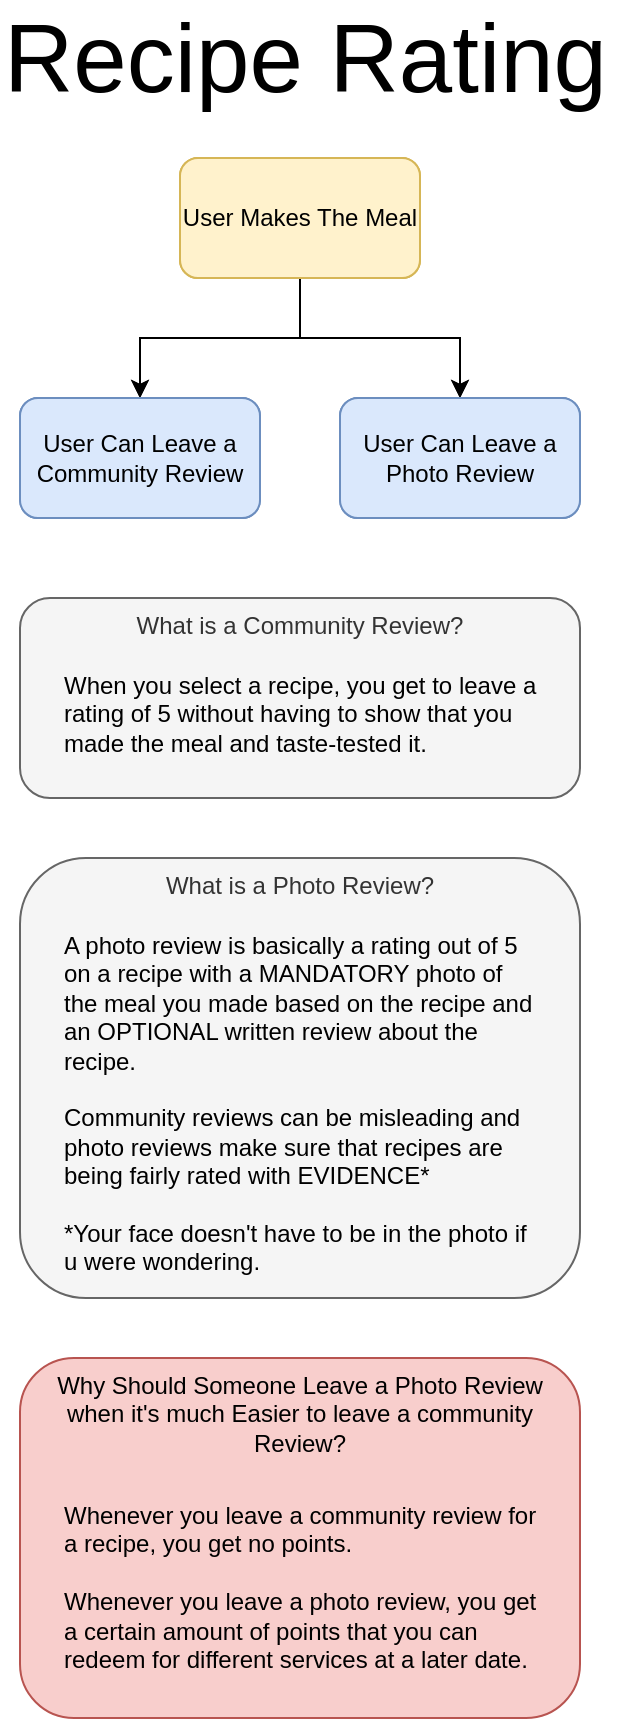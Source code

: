 <mxfile version="13.6.0" type="device"><diagram id="WVsJBkGTdRXRfNp142is" name="Page-1"><mxGraphModel dx="865" dy="443" grid="1" gridSize="10" guides="1" tooltips="1" connect="1" arrows="1" fold="1" page="1" pageScale="1" pageWidth="850" pageHeight="1100" math="0" shadow="0"><root><mxCell id="0"/><mxCell id="1" parent="0"/><mxCell id="sGLLGfQ4LLHxOIbQMgZ6-4" style="edgeStyle=orthogonalEdgeStyle;rounded=0;orthogonalLoop=1;jettySize=auto;html=1;exitX=0.5;exitY=1;exitDx=0;exitDy=0;entryX=0.5;entryY=0;entryDx=0;entryDy=0;" edge="1" parent="1" source="sGLLGfQ4LLHxOIbQMgZ6-1" target="sGLLGfQ4LLHxOIbQMgZ6-2"><mxGeometry relative="1" as="geometry"/></mxCell><mxCell id="sGLLGfQ4LLHxOIbQMgZ6-5" style="edgeStyle=orthogonalEdgeStyle;rounded=0;orthogonalLoop=1;jettySize=auto;html=1;entryX=0.5;entryY=0;entryDx=0;entryDy=0;" edge="1" parent="1" source="sGLLGfQ4LLHxOIbQMgZ6-1" target="sGLLGfQ4LLHxOIbQMgZ6-3"><mxGeometry relative="1" as="geometry"/></mxCell><mxCell id="sGLLGfQ4LLHxOIbQMgZ6-1" value="User Enters Our Website" style="rounded=1;whiteSpace=wrap;html=1;fillColor=#fff2cc;strokeColor=#d6b656;" vertex="1" parent="1"><mxGeometry x="120" y="110" width="120" height="60" as="geometry"/></mxCell><mxCell id="sGLLGfQ4LLHxOIbQMgZ6-2" value="User Can Enter In Ingredients They Want to Use" style="rounded=1;whiteSpace=wrap;html=1;fillColor=#dae8fc;strokeColor=#6c8ebf;" vertex="1" parent="1"><mxGeometry x="40" y="230" width="120" height="60" as="geometry"/></mxCell><mxCell id="sGLLGfQ4LLHxOIbQMgZ6-3" value="User Enters in a Recipe Name" style="rounded=1;whiteSpace=wrap;html=1;fillColor=#dae8fc;strokeColor=#6c8ebf;" vertex="1" parent="1"><mxGeometry x="200" y="230" width="120" height="60" as="geometry"/></mxCell><mxCell id="sGLLGfQ4LLHxOIbQMgZ6-23" style="edgeStyle=orthogonalEdgeStyle;rounded=0;orthogonalLoop=1;jettySize=auto;html=1;exitX=0.5;exitY=1;exitDx=0;exitDy=0;entryX=0.5;entryY=0;entryDx=0;entryDy=0;" edge="1" parent="1" source="sGLLGfQ4LLHxOIbQMgZ6-25" target="sGLLGfQ4LLHxOIbQMgZ6-27"><mxGeometry relative="1" as="geometry"/></mxCell><mxCell id="sGLLGfQ4LLHxOIbQMgZ6-24" style="edgeStyle=orthogonalEdgeStyle;rounded=0;orthogonalLoop=1;jettySize=auto;html=1;entryX=0.5;entryY=0;entryDx=0;entryDy=0;" edge="1" parent="1" source="sGLLGfQ4LLHxOIbQMgZ6-25" target="sGLLGfQ4LLHxOIbQMgZ6-29"><mxGeometry relative="1" as="geometry"/></mxCell><mxCell id="sGLLGfQ4LLHxOIbQMgZ6-25" value="User Makes The Meal" style="rounded=1;whiteSpace=wrap;html=1;fillColor=#fff2cc;strokeColor=#d6b656;" vertex="1" parent="1"><mxGeometry x="120" y="110" width="120" height="60" as="geometry"/></mxCell><mxCell id="sGLLGfQ4LLHxOIbQMgZ6-27" value="User Can Leave a Community Review" style="rounded=1;whiteSpace=wrap;html=1;fillColor=#dae8fc;strokeColor=#6c8ebf;" vertex="1" parent="1"><mxGeometry x="40" y="230" width="120" height="60" as="geometry"/></mxCell><mxCell id="sGLLGfQ4LLHxOIbQMgZ6-29" value="User Can Leave a Photo Review" style="rounded=1;whiteSpace=wrap;html=1;fillColor=#dae8fc;strokeColor=#6c8ebf;" vertex="1" parent="1"><mxGeometry x="200" y="230" width="120" height="60" as="geometry"/></mxCell><mxCell id="sGLLGfQ4LLHxOIbQMgZ6-43" value="&lt;font style=&quot;font-size: 48px&quot;&gt;Recipe Rating&lt;/font&gt;" style="text;html=1;strokeColor=none;fillColor=none;align=left;verticalAlign=middle;whiteSpace=wrap;rounded=0;" vertex="1" parent="1"><mxGeometry x="30" y="50" width="310" height="20" as="geometry"/></mxCell><mxCell id="sGLLGfQ4LLHxOIbQMgZ6-46" value="What is a Community Review?" style="rounded=1;whiteSpace=wrap;html=1;fillColor=#f5f5f5;strokeColor=#666666;verticalAlign=top;fontColor=#333333;" vertex="1" parent="1"><mxGeometry x="40" y="330" width="280" height="100" as="geometry"/></mxCell><mxCell id="sGLLGfQ4LLHxOIbQMgZ6-47" value="When you select a recipe, you get to leave a rating of 5 without having to show that you made the meal and taste-tested it.&amp;nbsp;" style="rounded=1;whiteSpace=wrap;html=1;align=left;verticalAlign=top;fillColor=none;strokeColor=none;" vertex="1" parent="1"><mxGeometry x="60" y="360" width="240" height="50" as="geometry"/></mxCell><mxCell id="sGLLGfQ4LLHxOIbQMgZ6-48" value="What is a Photo Review?" style="rounded=1;whiteSpace=wrap;html=1;fillColor=#f5f5f5;strokeColor=#666666;verticalAlign=top;fontColor=#333333;" vertex="1" parent="1"><mxGeometry x="40" y="460" width="280" height="220" as="geometry"/></mxCell><mxCell id="sGLLGfQ4LLHxOIbQMgZ6-49" value="A photo review is basically a rating out of 5 on a recipe with a MANDATORY photo of the meal you made based on the recipe and an OPTIONAL written review about the recipe.&lt;br&gt;&lt;br&gt;Community reviews can be misleading and photo reviews make sure that recipes are being fairly rated with EVIDENCE*&lt;br&gt;&lt;br&gt;*Your face doesn't have to be in the photo if u were wondering.&amp;nbsp;" style="rounded=1;whiteSpace=wrap;html=1;align=left;verticalAlign=top;fillColor=none;strokeColor=none;" vertex="1" parent="1"><mxGeometry x="60" y="490" width="240" height="140" as="geometry"/></mxCell><mxCell id="sGLLGfQ4LLHxOIbQMgZ6-50" value="Why Should Someone Leave a Photo Review&lt;br&gt;when it's much Easier to leave a community Review?" style="rounded=1;whiteSpace=wrap;html=1;fillColor=#f8cecc;strokeColor=#b85450;verticalAlign=top;" vertex="1" parent="1"><mxGeometry x="40" y="710" width="280" height="180" as="geometry"/></mxCell><mxCell id="sGLLGfQ4LLHxOIbQMgZ6-51" value="Whenever you leave a community review for a recipe, you get no points.&lt;br&gt;&lt;br&gt;Whenever you leave a photo review, you get a certain amount of points that you can redeem for different services at a later date." style="rounded=1;whiteSpace=wrap;html=1;align=left;verticalAlign=top;fillColor=none;strokeColor=none;" vertex="1" parent="1"><mxGeometry x="60" y="775" width="240" height="95" as="geometry"/></mxCell></root></mxGraphModel></diagram></mxfile>